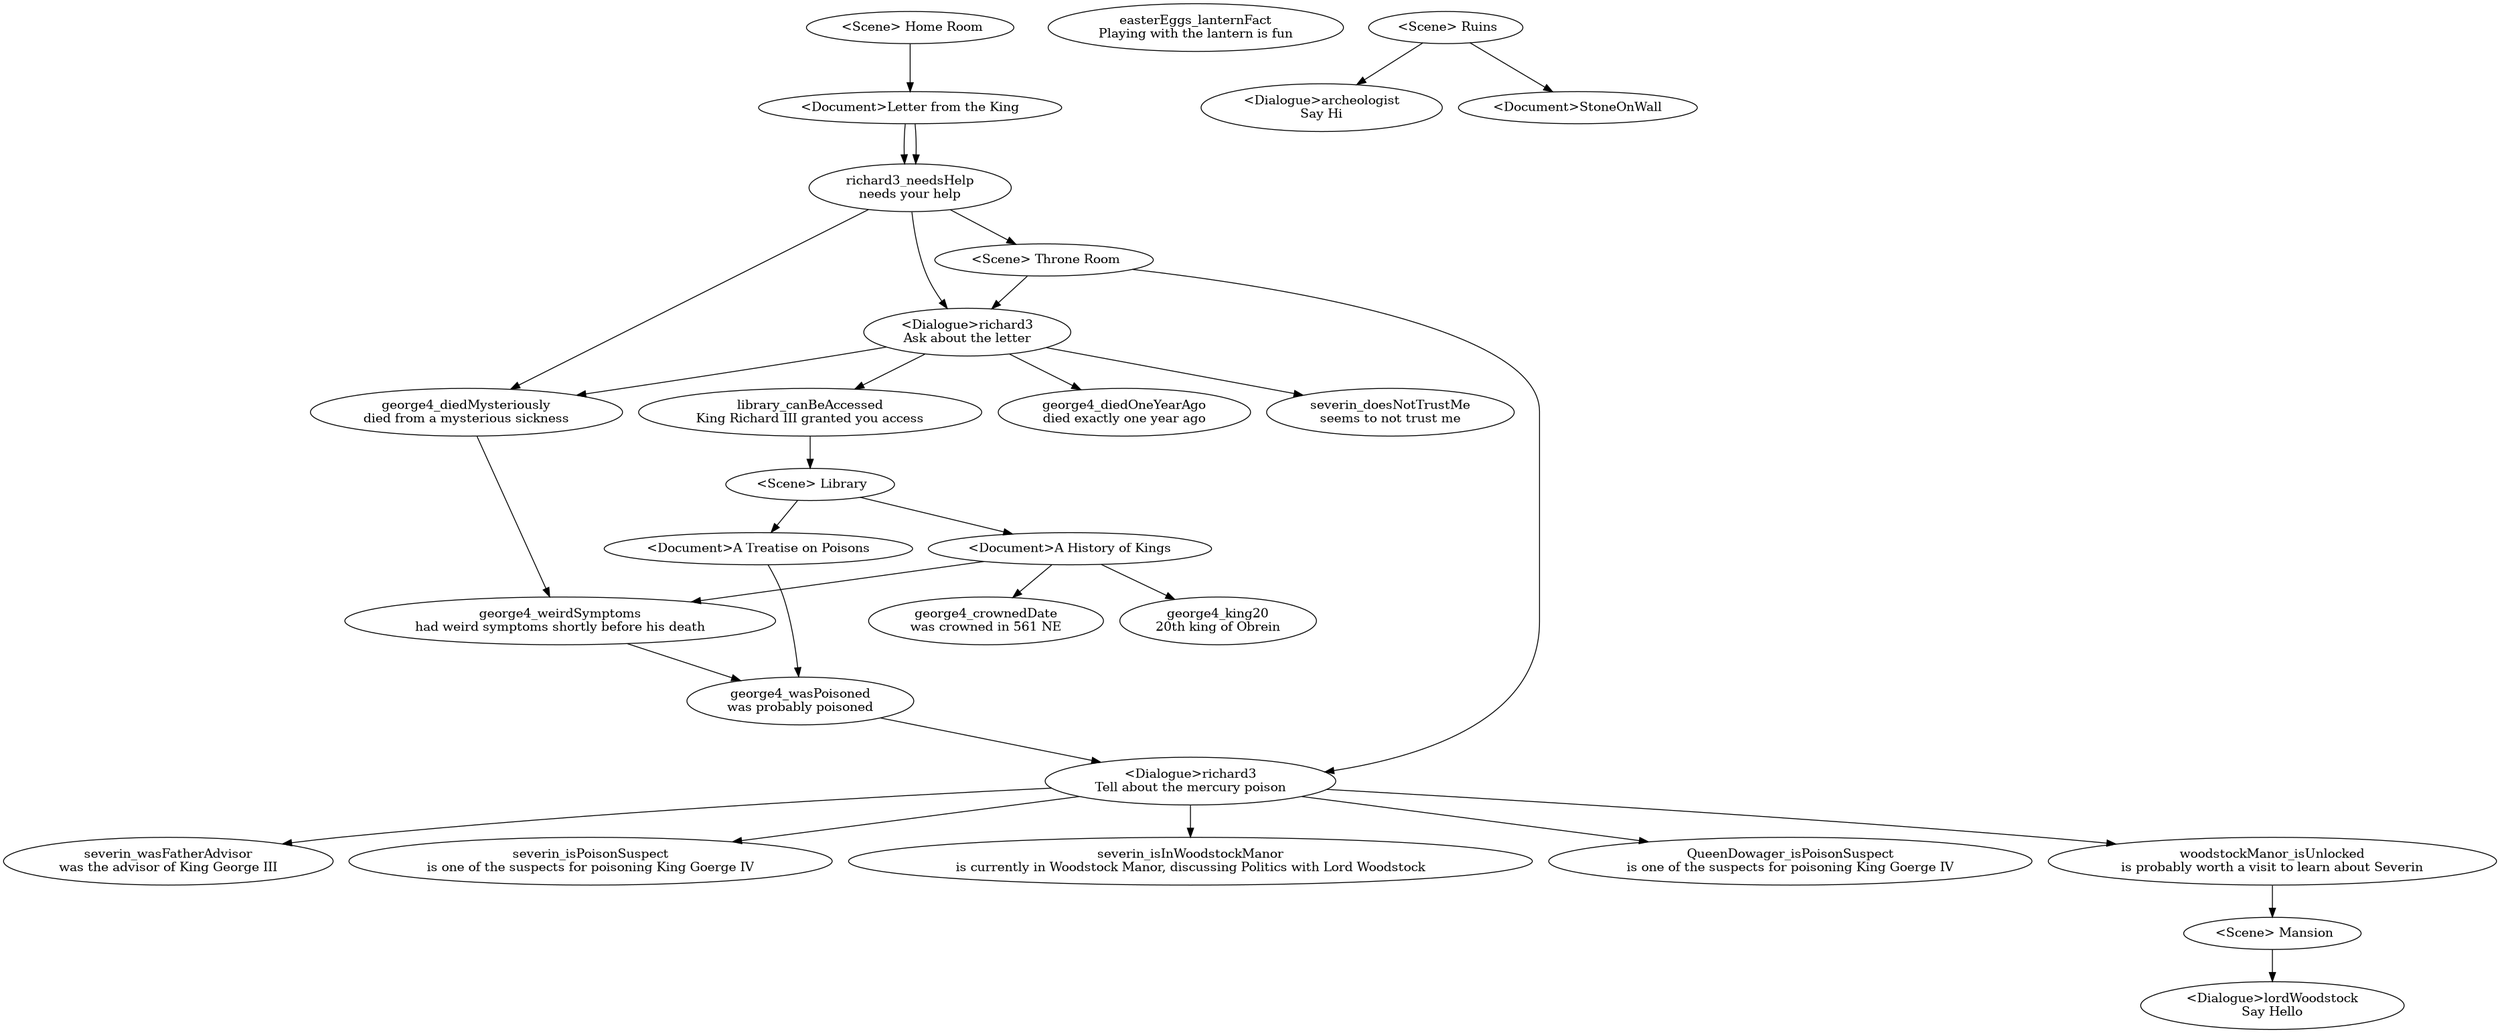 @startuml
digraph facts {

richard3_needsHelp [label ="richard3_needsHelp\nneeds your help"]
george4_diedMysteriously [label ="george4_diedMysteriously\ndied from a mysterious sickness"]
george4_weirdSymptoms [label ="george4_weirdSymptoms\nhad weird symptoms shortly before his death"]
george4_wasPoisoned [label ="george4_wasPoisoned\nwas probably poisoned"]
george4_diedOneYearAgo [label ="george4_diedOneYearAgo\ndied exactly one year ago"]
george4_king20 [label ="george4_king20\n20th king of Obrein"]
george4_crownedDate [label ="george4_crownedDate\nwas crowned in 561 NE"]
severin_wasFatherAdvisor [label ="severin_wasFatherAdvisor\nwas the advisor of King George III"]
severin_isPoisonSuspect [label ="severin_isPoisonSuspect\nis one of the suspects for poisoning King Goerge IV"]
severin_isInWoodstockManor [label ="severin_isInWoodstockManor\nis currently in Woodstock Manor, discussing Politics with Lord Woodstock"]
severin_doesNotTrustMe [label ="severin_doesNotTrustMe\nseems to not trust me"]
library_canBeAccessed [label ="library_canBeAccessed\nKing Richard III granted you access"]
easterEggs_lanternFact [label ="easterEggs_lanternFact\nPlaying with the lantern is fun"]
QueenDowager_isPoisonSuspect [label ="QueenDowager_isPoisonSuspect\nis one of the suspects for poisoning King Goerge IV"]
woodstockManor_isUnlocked [label ="woodstockManor_isUnlocked\nis probably worth a visit to learn about Severin"]

richard3_needsHelp -> george4_diedMysteriously
george4_diedMysteriously -> george4_weirdSymptoms
george4_weirdSymptoms -> george4_wasPoisoned

Throne_Room [label = " <Scene> Throne Room"]
richard3_needsHelp -> Throne_Room
Library [label = " <Scene> Library"]
library_canBeAccessed -> Library
Home_Room [label = " <Scene> Home Room"]
Ruins [label = " <Scene> Ruins"]
Mansion [label = " <Scene> Mansion"]
woodstockManor_isUnlocked -> Mansion

'richard3
Throne_Room -> richard3_Tell_about_the_mercury_poison
richard3_Tell_about_the_mercury_poison [label ="<Dialogue>richard3\nTell about the mercury poison"]
george4_wasPoisoned -> richard3_Tell_about_the_mercury_poison
richard3_Tell_about_the_mercury_poison -> severin_isPoisonSuspect
richard3_Tell_about_the_mercury_poison -> QueenDowager_isPoisonSuspect
richard3_Tell_about_the_mercury_poison -> severin_wasFatherAdvisor
richard3_Tell_about_the_mercury_poison -> woodstockManor_isUnlocked
richard3_Tell_about_the_mercury_poison -> severin_isInWoodstockManor
Throne_Room -> richard3_Ask_about_the_letter
richard3_Ask_about_the_letter [label ="<Dialogue>richard3\nAsk about the letter"]
richard3_needsHelp -> richard3_Ask_about_the_letter
richard3_Ask_about_the_letter -> george4_diedOneYearAgo
richard3_Ask_about_the_letter -> george4_diedMysteriously
richard3_Ask_about_the_letter -> library_canBeAccessed
richard3_Ask_about_the_letter -> severin_doesNotTrustMe
'QueenDowager
'severin
Library -> A_History_of_Kings
A_History_of_Kings [label ="<Document>A History of Kings"]
A_History_of_Kings -> george4_king20
A_History_of_Kings -> george4_crownedDate
A_History_of_Kings -> george4_weirdSymptoms
Library -> A_Treatise_on_Poisons
A_Treatise_on_Poisons [label ="<Document>A Treatise on Poisons"]
A_Treatise_on_Poisons -> george4_wasPoisoned
Home_Room -> Letter_from_the_King
Letter_from_the_King [label ="<Document>Letter from the King"]
Letter_from_the_King -> richard3_needsHelp
Letter_from_the_King -> richard3_needsHelp
'archeologist
Ruins -> archeologist_Say_Hi
archeologist_Say_Hi [label ="<Dialogue>archeologist\nSay Hi"]
Ruins -> StoneOnWall
StoneOnWall [label ="<Document>StoneOnWall"]
'lordWoodstock
Mansion -> lordWoodstock_Say_Hello
lordWoodstock_Say_Hello [label ="<Dialogue>lordWoodstock\nSay Hello"]

}
@enduml